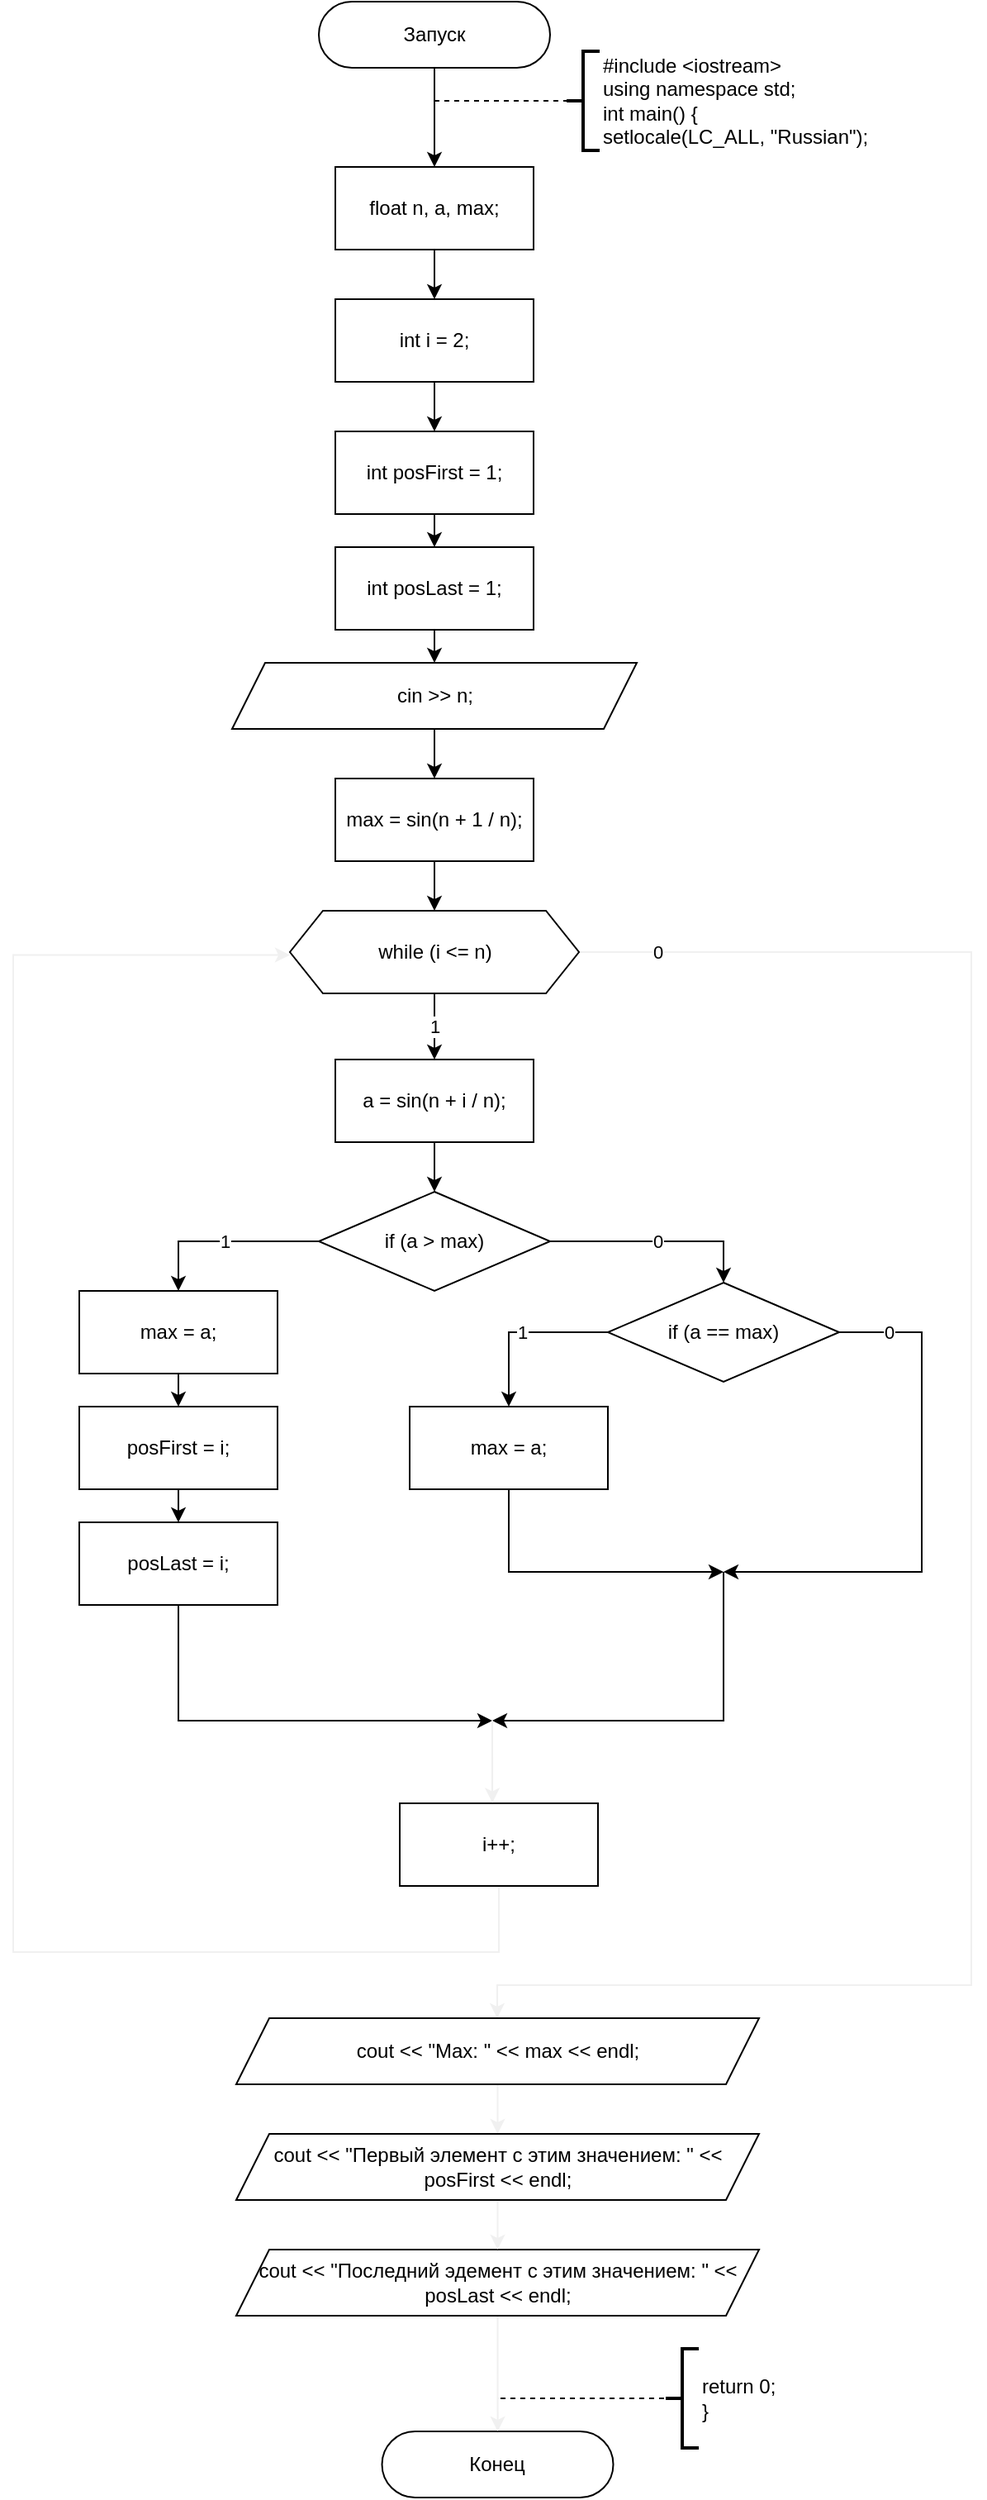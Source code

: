 <mxfile version="13.9.9" type="device"><diagram id="8AA3KJ6Z4TSR4iZFXhVI" name="Страница 1"><mxGraphModel dx="852" dy="494" grid="1" gridSize="10" guides="1" tooltips="1" connect="0" arrows="1" fold="1" page="1" pageScale="1" pageWidth="827" pageHeight="1169" math="0" shadow="0"><root><mxCell id="0"/><mxCell id="1" parent="0"/><mxCell id="2" style="edgeStyle=orthogonalEdgeStyle;rounded=0;orthogonalLoop=1;jettySize=auto;html=1;" parent="1" source="3" target="4" edge="1"><mxGeometry relative="1" as="geometry"/></mxCell><mxCell id="3" value="Запуск" style="rounded=1;whiteSpace=wrap;html=1;arcSize=50;" parent="1" vertex="1"><mxGeometry x="305" y="20" width="140" height="40" as="geometry"/></mxCell><mxCell id="195" style="edgeStyle=none;html=1;" parent="1" source="4" edge="1"><mxGeometry relative="1" as="geometry"><mxPoint x="375" y="200" as="targetPoint"/></mxGeometry></mxCell><mxCell id="4" value="float n, a, max;" style="rounded=0;whiteSpace=wrap;html=1;" parent="1" vertex="1"><mxGeometry x="315" y="120" width="120" height="50" as="geometry"/></mxCell><mxCell id="5" value="#include &amp;lt;iostream&amp;gt;&lt;br&gt;using namespace std;&lt;br&gt;int main() {&lt;br&gt;setlocale(LC_ALL, &quot;Russian&quot;);" style="strokeWidth=2;html=1;shape=mxgraph.flowchart.annotation_2;align=left;labelPosition=right;pointerEvents=1;" parent="1" vertex="1"><mxGeometry x="455" y="50" width="20" height="60" as="geometry"/></mxCell><mxCell id="6" value="" style="endArrow=none;dashed=1;html=1;entryX=0;entryY=0.5;entryDx=0;entryDy=0;entryPerimeter=0;" parent="1" target="5" edge="1"><mxGeometry width="50" height="50" relative="1" as="geometry"><mxPoint x="375" y="80" as="sourcePoint"/><mxPoint x="465" y="70" as="targetPoint"/></mxGeometry></mxCell><mxCell id="7" value="Конец" style="rounded=1;whiteSpace=wrap;html=1;arcSize=50;" parent="1" vertex="1"><mxGeometry x="343.25" y="1490" width="140" height="40" as="geometry"/></mxCell><mxCell id="10" value="return 0;&lt;br&gt;}" style="strokeWidth=2;html=1;shape=mxgraph.flowchart.annotation_2;align=left;labelPosition=right;pointerEvents=1;" parent="1" vertex="1"><mxGeometry x="515" y="1440" width="20" height="60" as="geometry"/></mxCell><mxCell id="11" value="" style="endArrow=none;dashed=1;html=1;entryX=0;entryY=0.5;entryDx=0;entryDy=0;entryPerimeter=0;" parent="1" edge="1"><mxGeometry width="50" height="50" relative="1" as="geometry"><mxPoint x="415" y="1470" as="sourcePoint"/><mxPoint x="515" y="1470" as="targetPoint"/></mxGeometry></mxCell><mxCell id="236" style="edgeStyle=none;html=1;" parent="1" source="234" edge="1"><mxGeometry relative="1" as="geometry"><mxPoint x="375" y="280" as="targetPoint"/></mxGeometry></mxCell><mxCell id="234" value="int i = 2;" style="rounded=0;whiteSpace=wrap;html=1;" parent="1" vertex="1"><mxGeometry x="315" y="200" width="120" height="50" as="geometry"/></mxCell><mxCell id="273" value="" style="edgeStyle=orthogonalEdgeStyle;rounded=0;html=1;" parent="1" source="247" target="272" edge="1"><mxGeometry relative="1" as="geometry"/></mxCell><mxCell id="247" value="cin &amp;gt;&amp;gt; n;" style="shape=parallelogram;perimeter=parallelogramPerimeter;whiteSpace=wrap;html=1;fixedSize=1;" parent="1" vertex="1"><mxGeometry x="252.5" y="420" width="245" height="40" as="geometry"/></mxCell><mxCell id="270" value="" style="edgeStyle=none;html=1;" parent="1" source="252" target="269" edge="1"><mxGeometry relative="1" as="geometry"/></mxCell><mxCell id="252" value="int posFirst = 1;" style="rounded=0;whiteSpace=wrap;html=1;" parent="1" vertex="1"><mxGeometry x="315" y="280" width="120" height="50" as="geometry"/></mxCell><mxCell id="277" value="1" style="edgeStyle=orthogonalEdgeStyle;rounded=0;html=1;" parent="1" source="253" target="276" edge="1"><mxGeometry relative="1" as="geometry"/></mxCell><mxCell id="304" value="0" style="edgeStyle=orthogonalEdgeStyle;rounded=0;html=1;strokeColor=#f0f0f0;" parent="1" source="253" target="301" edge="1"><mxGeometry x="-0.919" relative="1" as="geometry"><Array as="points"><mxPoint x="700" y="595"/><mxPoint x="700" y="1220"/><mxPoint x="413" y="1220"/></Array><mxPoint as="offset"/></mxGeometry></mxCell><mxCell id="253" value="while (i &amp;lt;= n)" style="shape=hexagon;perimeter=hexagonPerimeter2;whiteSpace=wrap;html=1;fixedSize=1;" parent="1" vertex="1"><mxGeometry x="287.5" y="570" width="175" height="50" as="geometry"/></mxCell><mxCell id="271" value="" style="edgeStyle=none;html=1;rounded=0;" parent="1" source="269" target="247" edge="1"><mxGeometry relative="1" as="geometry"/></mxCell><mxCell id="269" value="int posLast = 1;" style="rounded=0;whiteSpace=wrap;html=1;" parent="1" vertex="1"><mxGeometry x="315" y="350" width="120" height="50" as="geometry"/></mxCell><mxCell id="275" value="" style="edgeStyle=orthogonalEdgeStyle;rounded=0;html=1;" parent="1" source="272" target="253" edge="1"><mxGeometry relative="1" as="geometry"/></mxCell><mxCell id="272" value="max = sin(n + 1 / n);" style="rounded=0;whiteSpace=wrap;html=1;" parent="1" vertex="1"><mxGeometry x="315" y="490" width="120" height="50" as="geometry"/></mxCell><mxCell id="285" value="1" style="edgeStyle=orthogonalEdgeStyle;rounded=0;html=1;" parent="1" source="274" target="279" edge="1"><mxGeometry relative="1" as="geometry"><Array as="points"><mxPoint x="220" y="770"/></Array></mxGeometry></mxCell><mxCell id="289" value="0" style="edgeStyle=orthogonalEdgeStyle;html=1;rounded=0;" parent="1" source="274" target="286" edge="1"><mxGeometry relative="1" as="geometry"><Array as="points"><mxPoint x="550" y="770"/></Array></mxGeometry></mxCell><mxCell id="274" value="if (a &amp;gt; max)" style="rhombus;whiteSpace=wrap;html=1;" parent="1" vertex="1"><mxGeometry x="305" y="740" width="140" height="60" as="geometry"/></mxCell><mxCell id="278" value="" style="edgeStyle=orthogonalEdgeStyle;rounded=0;html=1;" parent="1" source="276" target="274" edge="1"><mxGeometry relative="1" as="geometry"/></mxCell><mxCell id="276" value="a = sin(n + i / n);" style="rounded=0;whiteSpace=wrap;html=1;" parent="1" vertex="1"><mxGeometry x="315" y="660" width="120" height="50" as="geometry"/></mxCell><mxCell id="283" style="edgeStyle=orthogonalEdgeStyle;rounded=0;html=1;" parent="1" source="279" target="280" edge="1"><mxGeometry relative="1" as="geometry"/></mxCell><mxCell id="279" value="max = a;" style="rounded=0;whiteSpace=wrap;html=1;" parent="1" vertex="1"><mxGeometry x="160" y="800" width="120" height="50" as="geometry"/></mxCell><mxCell id="284" style="edgeStyle=orthogonalEdgeStyle;rounded=0;html=1;" parent="1" source="280" target="281" edge="1"><mxGeometry relative="1" as="geometry"/></mxCell><mxCell id="280" value="posFirst = i;" style="rounded=0;whiteSpace=wrap;html=1;" parent="1" vertex="1"><mxGeometry x="160" y="870" width="120" height="50" as="geometry"/></mxCell><mxCell id="295" style="edgeStyle=orthogonalEdgeStyle;rounded=0;html=1;" parent="1" source="281" edge="1"><mxGeometry relative="1" as="geometry"><mxPoint x="410" y="1060" as="targetPoint"/><Array as="points"><mxPoint x="220" y="1060"/></Array></mxGeometry></mxCell><mxCell id="281" value="posLast = i;" style="rounded=0;whiteSpace=wrap;html=1;" parent="1" vertex="1"><mxGeometry x="160" y="940" width="120" height="50" as="geometry"/></mxCell><mxCell id="292" value="1" style="edgeStyle=orthogonalEdgeStyle;rounded=0;html=1;" parent="1" source="286" target="290" edge="1"><mxGeometry relative="1" as="geometry"><Array as="points"><mxPoint x="420" y="825"/></Array></mxGeometry></mxCell><mxCell id="293" value="0" style="edgeStyle=orthogonalEdgeStyle;rounded=0;html=1;" parent="1" source="286" edge="1"><mxGeometry x="-0.809" relative="1" as="geometry"><mxPoint x="550" y="970" as="targetPoint"/><Array as="points"><mxPoint x="670" y="825"/><mxPoint x="670" y="970"/></Array><mxPoint as="offset"/></mxGeometry></mxCell><mxCell id="286" value="if (a == max)" style="rhombus;whiteSpace=wrap;html=1;" parent="1" vertex="1"><mxGeometry x="480" y="795" width="140" height="60" as="geometry"/></mxCell><mxCell id="294" style="edgeStyle=orthogonalEdgeStyle;rounded=0;html=1;" parent="1" source="290" edge="1"><mxGeometry relative="1" as="geometry"><mxPoint x="550" y="970" as="targetPoint"/><Array as="points"><mxPoint x="420" y="970"/></Array></mxGeometry></mxCell><mxCell id="290" value="max = a;" style="rounded=0;whiteSpace=wrap;html=1;" parent="1" vertex="1"><mxGeometry x="360" y="870" width="120" height="50" as="geometry"/></mxCell><mxCell id="296" value="" style="endArrow=classic;html=1;rounded=0;" parent="1" edge="1"><mxGeometry width="50" height="50" relative="1" as="geometry"><mxPoint x="550" y="970" as="sourcePoint"/><mxPoint x="410" y="1060" as="targetPoint"/><Array as="points"><mxPoint x="550" y="1060"/></Array></mxGeometry></mxCell><mxCell id="300" style="edgeStyle=orthogonalEdgeStyle;rounded=0;html=1;entryX=0;entryY=0.536;entryDx=0;entryDy=0;entryPerimeter=0;strokeColor=#f0f0f0;" parent="1" source="297" target="253" edge="1"><mxGeometry relative="1" as="geometry"><Array as="points"><mxPoint x="414" y="1200"/><mxPoint x="120" y="1200"/><mxPoint x="120" y="597"/></Array></mxGeometry></mxCell><mxCell id="297" value="i++;" style="rounded=0;whiteSpace=wrap;html=1;" parent="1" vertex="1"><mxGeometry x="354" y="1110" width="120" height="50" as="geometry"/></mxCell><mxCell id="299" value="" style="endArrow=classic;html=1;strokeColor=#f0f0f0;entryX=0.467;entryY=-0.006;entryDx=0;entryDy=0;entryPerimeter=0;" parent="1" target="297" edge="1"><mxGeometry width="50" height="50" relative="1" as="geometry"><mxPoint x="410" y="1060" as="sourcePoint"/><mxPoint x="420" y="1030" as="targetPoint"/></mxGeometry></mxCell><mxCell id="305" style="edgeStyle=orthogonalEdgeStyle;rounded=0;html=1;strokeColor=#f0f0f0;" parent="1" source="301" target="303" edge="1"><mxGeometry relative="1" as="geometry"/></mxCell><mxCell id="301" value="cout &amp;lt;&amp;lt; &quot;Max: &quot; &amp;lt;&amp;lt; max &amp;lt;&amp;lt; endl;" style="shape=parallelogram;perimeter=parallelogramPerimeter;whiteSpace=wrap;html=1;fixedSize=1;" parent="1" vertex="1"><mxGeometry x="255" y="1240" width="316.5" height="40" as="geometry"/></mxCell><mxCell id="307" style="edgeStyle=orthogonalEdgeStyle;rounded=0;html=1;strokeColor=#f0f0f0;" parent="1" source="302" target="7" edge="1"><mxGeometry relative="1" as="geometry"/></mxCell><mxCell id="302" value="cout &amp;lt;&amp;lt; &quot;Последний эдемент с этим значением: &quot; &amp;lt;&amp;lt; posLast &amp;lt;&amp;lt; endl;" style="shape=parallelogram;perimeter=parallelogramPerimeter;whiteSpace=wrap;html=1;fixedSize=1;" parent="1" vertex="1"><mxGeometry x="255" y="1380" width="316.5" height="40" as="geometry"/></mxCell><mxCell id="306" style="edgeStyle=orthogonalEdgeStyle;rounded=0;html=1;strokeColor=#f0f0f0;" parent="1" source="303" target="302" edge="1"><mxGeometry relative="1" as="geometry"/></mxCell><mxCell id="303" value="cout &amp;lt;&amp;lt; &quot;Первый элемент с этим значением: &quot; &amp;lt;&amp;lt; posFirst &amp;lt;&amp;lt; endl;" style="shape=parallelogram;perimeter=parallelogramPerimeter;whiteSpace=wrap;html=1;fixedSize=1;" parent="1" vertex="1"><mxGeometry x="255" y="1310" width="316.5" height="40" as="geometry"/></mxCell></root></mxGraphModel></diagram></mxfile>